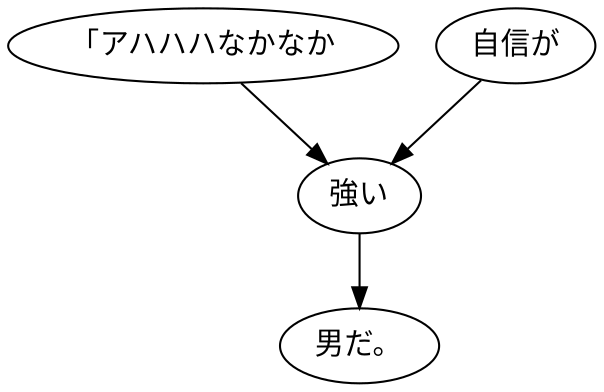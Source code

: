 digraph graph2626 {
	node0 [label="「アハハハなかなか"];
	node1 [label="自信が"];
	node2 [label="強い"];
	node3 [label="男だ。"];
	node0 -> node2;
	node1 -> node2;
	node2 -> node3;
}
